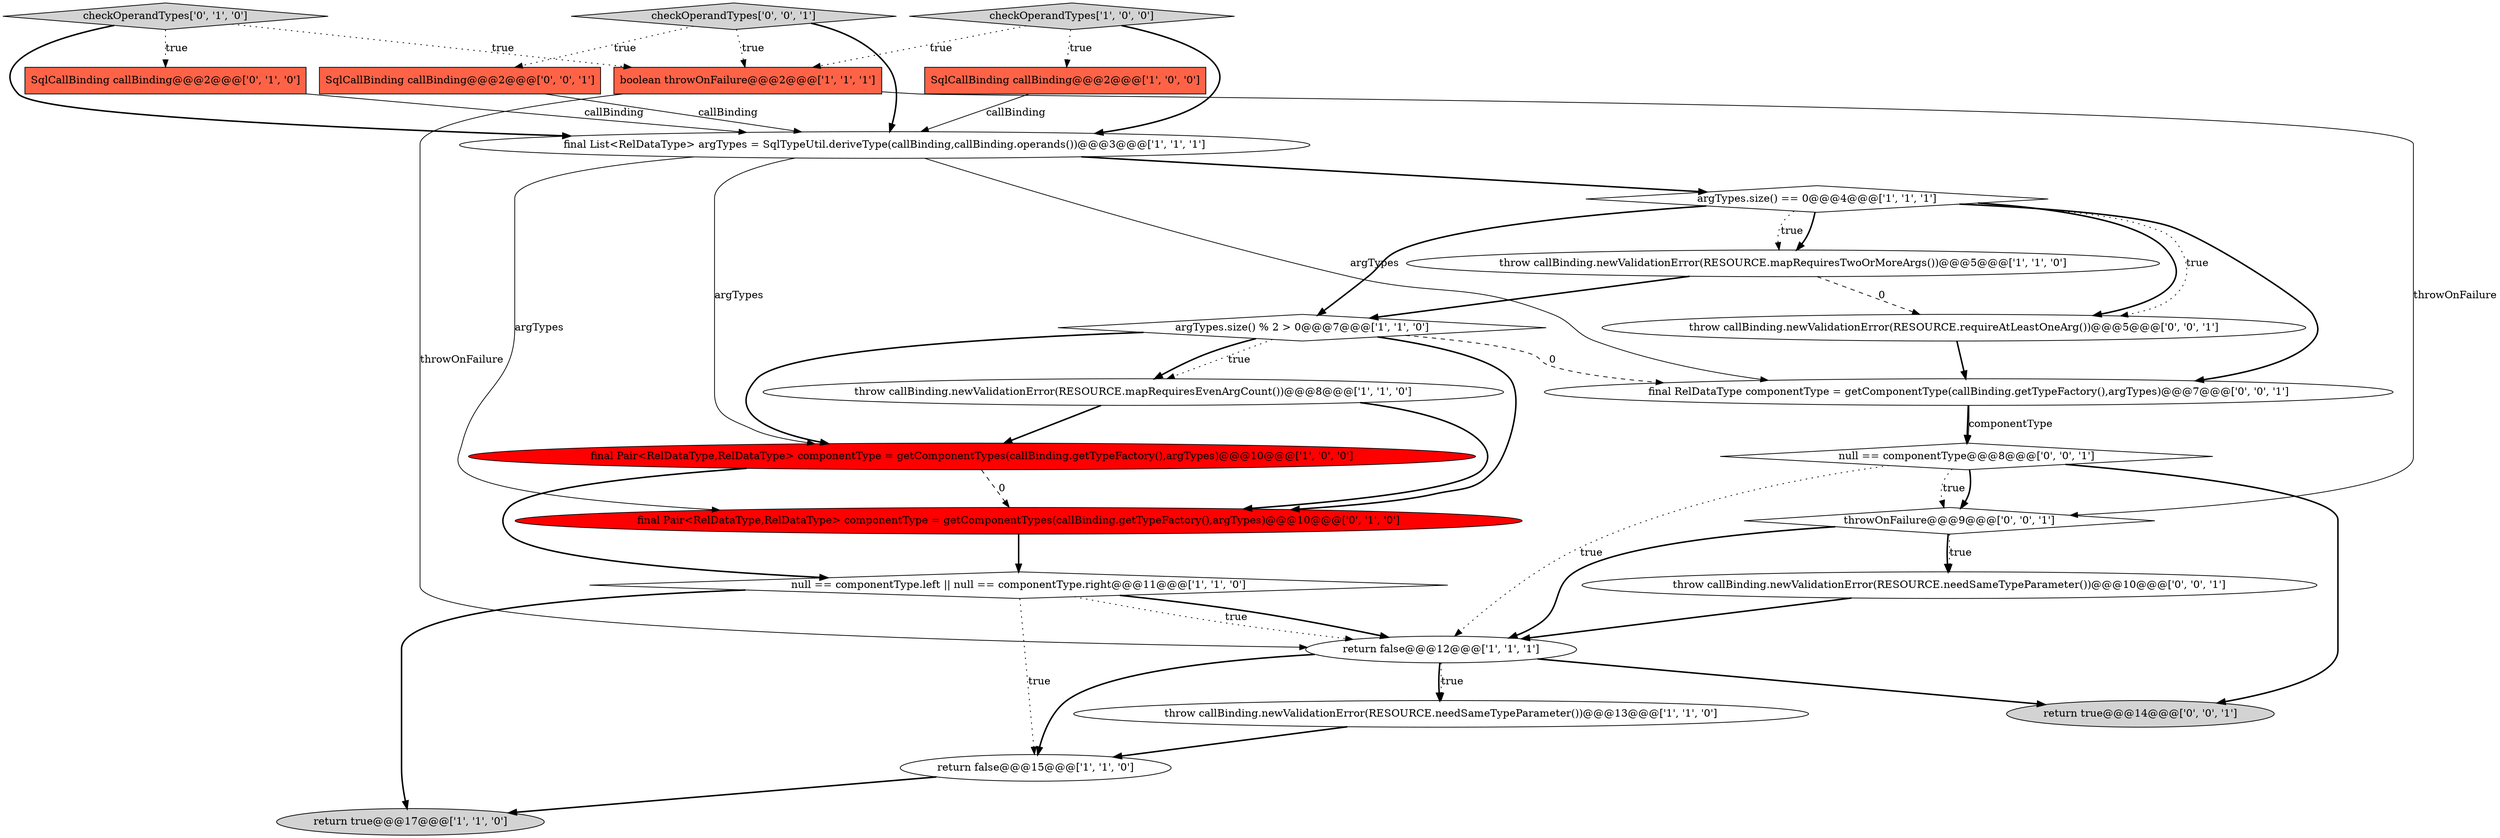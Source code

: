 digraph {
8 [style = filled, label = "return false@@@15@@@['1', '1', '0']", fillcolor = white, shape = ellipse image = "AAA0AAABBB1BBB"];
23 [style = filled, label = "return true@@@14@@@['0', '0', '1']", fillcolor = lightgray, shape = ellipse image = "AAA0AAABBB3BBB"];
16 [style = filled, label = "checkOperandTypes['0', '1', '0']", fillcolor = lightgray, shape = diamond image = "AAA0AAABBB2BBB"];
17 [style = filled, label = "SqlCallBinding callBinding@@@2@@@['0', '0', '1']", fillcolor = tomato, shape = box image = "AAA0AAABBB3BBB"];
9 [style = filled, label = "checkOperandTypes['1', '0', '0']", fillcolor = lightgray, shape = diamond image = "AAA0AAABBB1BBB"];
19 [style = filled, label = "checkOperandTypes['0', '0', '1']", fillcolor = lightgray, shape = diamond image = "AAA0AAABBB3BBB"];
7 [style = filled, label = "return true@@@17@@@['1', '1', '0']", fillcolor = lightgray, shape = ellipse image = "AAA0AAABBB1BBB"];
6 [style = filled, label = "throw callBinding.newValidationError(RESOURCE.mapRequiresTwoOrMoreArgs())@@@5@@@['1', '1', '0']", fillcolor = white, shape = ellipse image = "AAA0AAABBB1BBB"];
5 [style = filled, label = "throw callBinding.newValidationError(RESOURCE.mapRequiresEvenArgCount())@@@8@@@['1', '1', '0']", fillcolor = white, shape = ellipse image = "AAA0AAABBB1BBB"];
2 [style = filled, label = "throw callBinding.newValidationError(RESOURCE.needSameTypeParameter())@@@13@@@['1', '1', '0']", fillcolor = white, shape = ellipse image = "AAA0AAABBB1BBB"];
22 [style = filled, label = "final RelDataType componentType = getComponentType(callBinding.getTypeFactory(),argTypes)@@@7@@@['0', '0', '1']", fillcolor = white, shape = ellipse image = "AAA0AAABBB3BBB"];
24 [style = filled, label = "throwOnFailure@@@9@@@['0', '0', '1']", fillcolor = white, shape = diamond image = "AAA0AAABBB3BBB"];
1 [style = filled, label = "SqlCallBinding callBinding@@@2@@@['1', '0', '0']", fillcolor = tomato, shape = box image = "AAA0AAABBB1BBB"];
20 [style = filled, label = "throw callBinding.newValidationError(RESOURCE.requireAtLeastOneArg())@@@5@@@['0', '0', '1']", fillcolor = white, shape = ellipse image = "AAA0AAABBB3BBB"];
3 [style = filled, label = "null == componentType.left || null == componentType.right@@@11@@@['1', '1', '0']", fillcolor = white, shape = diamond image = "AAA0AAABBB1BBB"];
21 [style = filled, label = "throw callBinding.newValidationError(RESOURCE.needSameTypeParameter())@@@10@@@['0', '0', '1']", fillcolor = white, shape = ellipse image = "AAA0AAABBB3BBB"];
13 [style = filled, label = "argTypes.size() % 2 > 0@@@7@@@['1', '1', '0']", fillcolor = white, shape = diamond image = "AAA0AAABBB1BBB"];
14 [style = filled, label = "SqlCallBinding callBinding@@@2@@@['0', '1', '0']", fillcolor = tomato, shape = box image = "AAA0AAABBB2BBB"];
12 [style = filled, label = "final List<RelDataType> argTypes = SqlTypeUtil.deriveType(callBinding,callBinding.operands())@@@3@@@['1', '1', '1']", fillcolor = white, shape = ellipse image = "AAA0AAABBB1BBB"];
4 [style = filled, label = "final Pair<RelDataType,RelDataType> componentType = getComponentTypes(callBinding.getTypeFactory(),argTypes)@@@10@@@['1', '0', '0']", fillcolor = red, shape = ellipse image = "AAA1AAABBB1BBB"];
11 [style = filled, label = "argTypes.size() == 0@@@4@@@['1', '1', '1']", fillcolor = white, shape = diamond image = "AAA0AAABBB1BBB"];
10 [style = filled, label = "boolean throwOnFailure@@@2@@@['1', '1', '1']", fillcolor = tomato, shape = box image = "AAA0AAABBB1BBB"];
15 [style = filled, label = "final Pair<RelDataType,RelDataType> componentType = getComponentTypes(callBinding.getTypeFactory(),argTypes)@@@10@@@['0', '1', '0']", fillcolor = red, shape = ellipse image = "AAA1AAABBB2BBB"];
18 [style = filled, label = "null == componentType@@@8@@@['0', '0', '1']", fillcolor = white, shape = diamond image = "AAA0AAABBB3BBB"];
0 [style = filled, label = "return false@@@12@@@['1', '1', '1']", fillcolor = white, shape = ellipse image = "AAA0AAABBB1BBB"];
12->15 [style = solid, label="argTypes"];
19->10 [style = dotted, label="true"];
11->20 [style = bold, label=""];
4->3 [style = bold, label=""];
18->24 [style = bold, label=""];
10->0 [style = solid, label="throwOnFailure"];
18->23 [style = bold, label=""];
21->0 [style = bold, label=""];
19->12 [style = bold, label=""];
12->4 [style = solid, label="argTypes"];
6->20 [style = dashed, label="0"];
19->17 [style = dotted, label="true"];
24->0 [style = bold, label=""];
12->22 [style = solid, label="argTypes"];
11->6 [style = bold, label=""];
0->2 [style = bold, label=""];
12->11 [style = bold, label=""];
18->24 [style = dotted, label="true"];
5->15 [style = bold, label=""];
13->5 [style = dotted, label="true"];
15->3 [style = bold, label=""];
16->10 [style = dotted, label="true"];
3->0 [style = bold, label=""];
8->7 [style = bold, label=""];
20->22 [style = bold, label=""];
11->20 [style = dotted, label="true"];
22->18 [style = bold, label=""];
0->23 [style = bold, label=""];
3->7 [style = bold, label=""];
24->21 [style = bold, label=""];
17->12 [style = solid, label="callBinding"];
11->6 [style = dotted, label="true"];
22->18 [style = solid, label="componentType"];
4->15 [style = dashed, label="0"];
6->13 [style = bold, label=""];
5->4 [style = bold, label=""];
11->13 [style = bold, label=""];
14->12 [style = solid, label="callBinding"];
0->8 [style = bold, label=""];
3->0 [style = dotted, label="true"];
9->1 [style = dotted, label="true"];
13->5 [style = bold, label=""];
11->22 [style = bold, label=""];
16->14 [style = dotted, label="true"];
18->0 [style = dotted, label="true"];
9->12 [style = bold, label=""];
13->15 [style = bold, label=""];
1->12 [style = solid, label="callBinding"];
0->2 [style = dotted, label="true"];
3->8 [style = dotted, label="true"];
10->24 [style = solid, label="throwOnFailure"];
9->10 [style = dotted, label="true"];
24->21 [style = dotted, label="true"];
16->12 [style = bold, label=""];
13->22 [style = dashed, label="0"];
2->8 [style = bold, label=""];
13->4 [style = bold, label=""];
}
